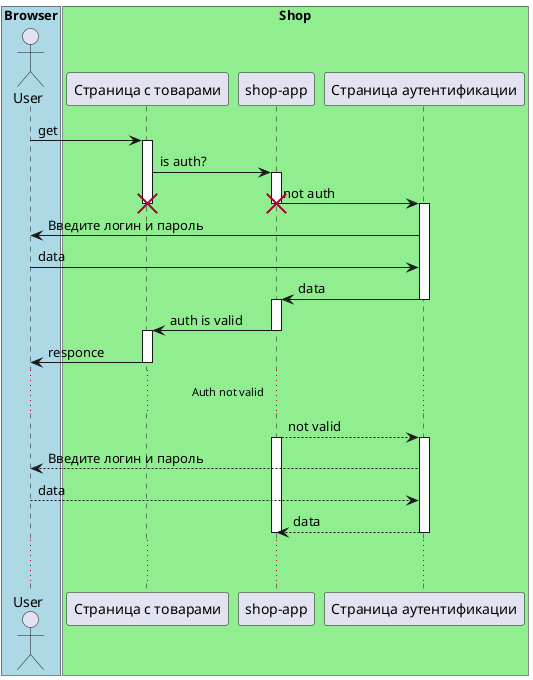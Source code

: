 ---
@startuml
box "Browser" #LightBlue
actor User as user
end box
box "Shop" #LightGreen
participant "Страница с товарами" as product
participant "shop-app" as shop
participant "Страница аутентификации" as auth
end box

user -> product: get
activate product
product -> shop: is auth?
activate shop
shop -> auth : not auth
destroy shop
destroy product
activate auth
auth -> user: Введите логин и пароль
user -> auth: data
auth -> shop: data
deactivate auth
activate shop
shop -> product: auth is valid
deactivate shop
activate product
product -> user: responce
deactivate product
... Auth not valid ...
shop --> auth: not valid
activate shop
activate auth
auth --> user: Введите логин и пароль
user --> auth: data
auth --> shop: data
deactivate shop
deactivate auth
...  ...
@enduml